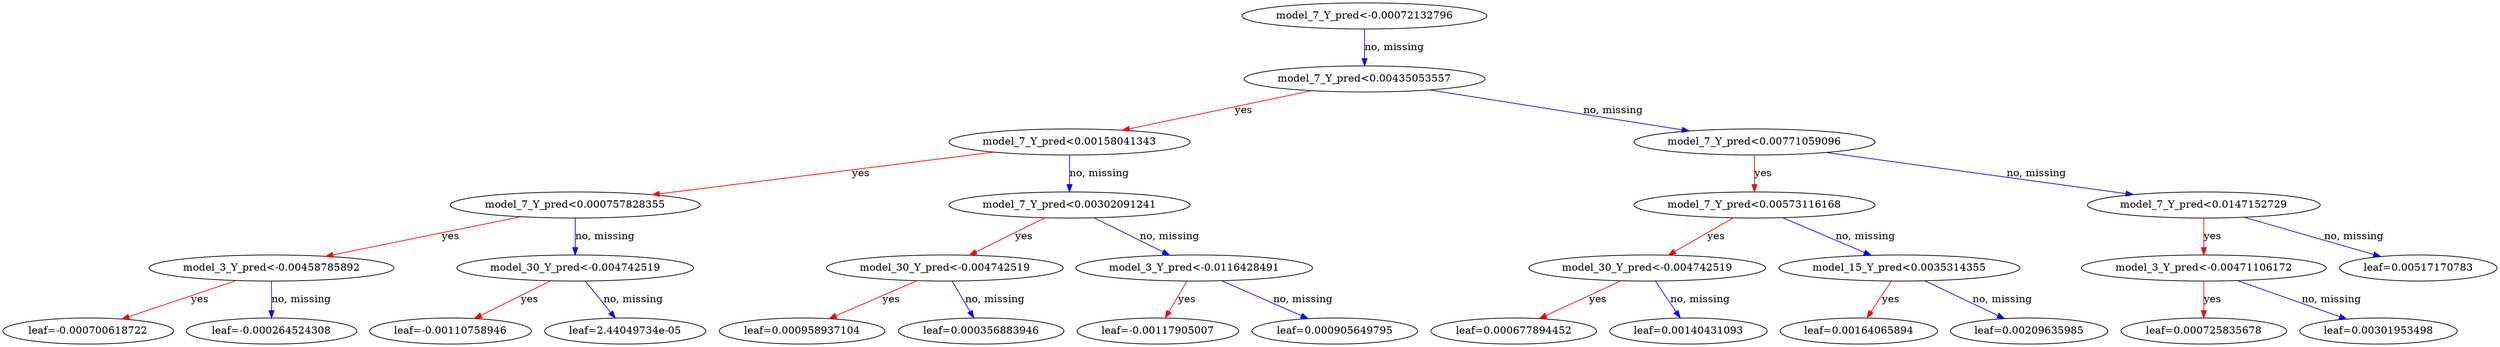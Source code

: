 digraph cluster_s2 {
	graph [rankdir=TB];
	0	[label="model_7_Y_pred<-0.00072132796"];
	2	[label="model_7_Y_pred<0.00435053557"];
	0 -> 2	[color="#0000FF",
		label="no, missing"];
	5	[label="model_7_Y_pred<0.00158041343"];
	2 -> 5	[color="#FF0000",
		label=yes];
	6	[label="model_7_Y_pred<0.00771059096"];
	2 -> 6	[color="#0000FF",
		label="no, missing"];
	11	[label="model_7_Y_pred<0.000757828355"];
	5 -> 11	[color="#FF0000",
		label=yes];
	12	[label="model_7_Y_pred<0.00302091241"];
	5 -> 12	[color="#0000FF",
		label="no, missing"];
	13	[label="model_7_Y_pred<0.00573116168"];
	6 -> 13	[color="#FF0000",
		label=yes];
	14	[label="model_7_Y_pred<0.0147152729"];
	6 -> 14	[color="#0000FF",
		label="no, missing"];
	21	[label="model_3_Y_pred<-0.00458785892"];
	11 -> 21	[color="#FF0000",
		label=yes];
	22	[label="model_30_Y_pred<-0.004742519"];
	11 -> 22	[color="#0000FF",
		label="no, missing"];
	23	[label="model_30_Y_pred<-0.004742519"];
	12 -> 23	[color="#FF0000",
		label=yes];
	24	[label="model_3_Y_pred<-0.0116428491"];
	12 -> 24	[color="#0000FF",
		label="no, missing"];
	37	[label="leaf=-0.000700618722"];
	21 -> 37	[color="#FF0000",
		label=yes];
	38	[label="leaf=-0.000264524308"];
	21 -> 38	[color="#0000FF",
		label="no, missing"];
	39	[label="leaf=-0.00110758946"];
	22 -> 39	[color="#FF0000",
		label=yes];
	40	[label="leaf=2.44049734e-05"];
	22 -> 40	[color="#0000FF",
		label="no, missing"];
	41	[label="leaf=0.000958937104"];
	23 -> 41	[color="#FF0000",
		label=yes];
	42	[label="leaf=0.000356883946"];
	23 -> 42	[color="#0000FF",
		label="no, missing"];
	43	[label="leaf=-0.00117905007"];
	24 -> 43	[color="#FF0000",
		label=yes];
	44	[label="leaf=0.000905649795"];
	24 -> 44	[color="#0000FF",
		label="no, missing"];
	25	[label="model_30_Y_pred<-0.004742519"];
	13 -> 25	[color="#FF0000",
		label=yes];
	26	[label="model_15_Y_pred<0.0035314355"];
	13 -> 26	[color="#0000FF",
		label="no, missing"];
	27	[label="model_3_Y_pred<-0.00471106172"];
	14 -> 27	[color="#FF0000",
		label=yes];
	28	[label="leaf=0.00517170783"];
	14 -> 28	[color="#0000FF",
		label="no, missing"];
	45	[label="leaf=0.000677894452"];
	25 -> 45	[color="#FF0000",
		label=yes];
	46	[label="leaf=0.00140431093"];
	25 -> 46	[color="#0000FF",
		label="no, missing"];
	47	[label="leaf=0.00164065894"];
	26 -> 47	[color="#FF0000",
		label=yes];
	48	[label="leaf=0.00209635985"];
	26 -> 48	[color="#0000FF",
		label="no, missing"];
	49	[label="leaf=0.000725835678"];
	27 -> 49	[color="#FF0000",
		label=yes];
	50	[label="leaf=0.00301953498"];
	27 -> 50	[color="#0000FF",
		label="no, missing"];
}
